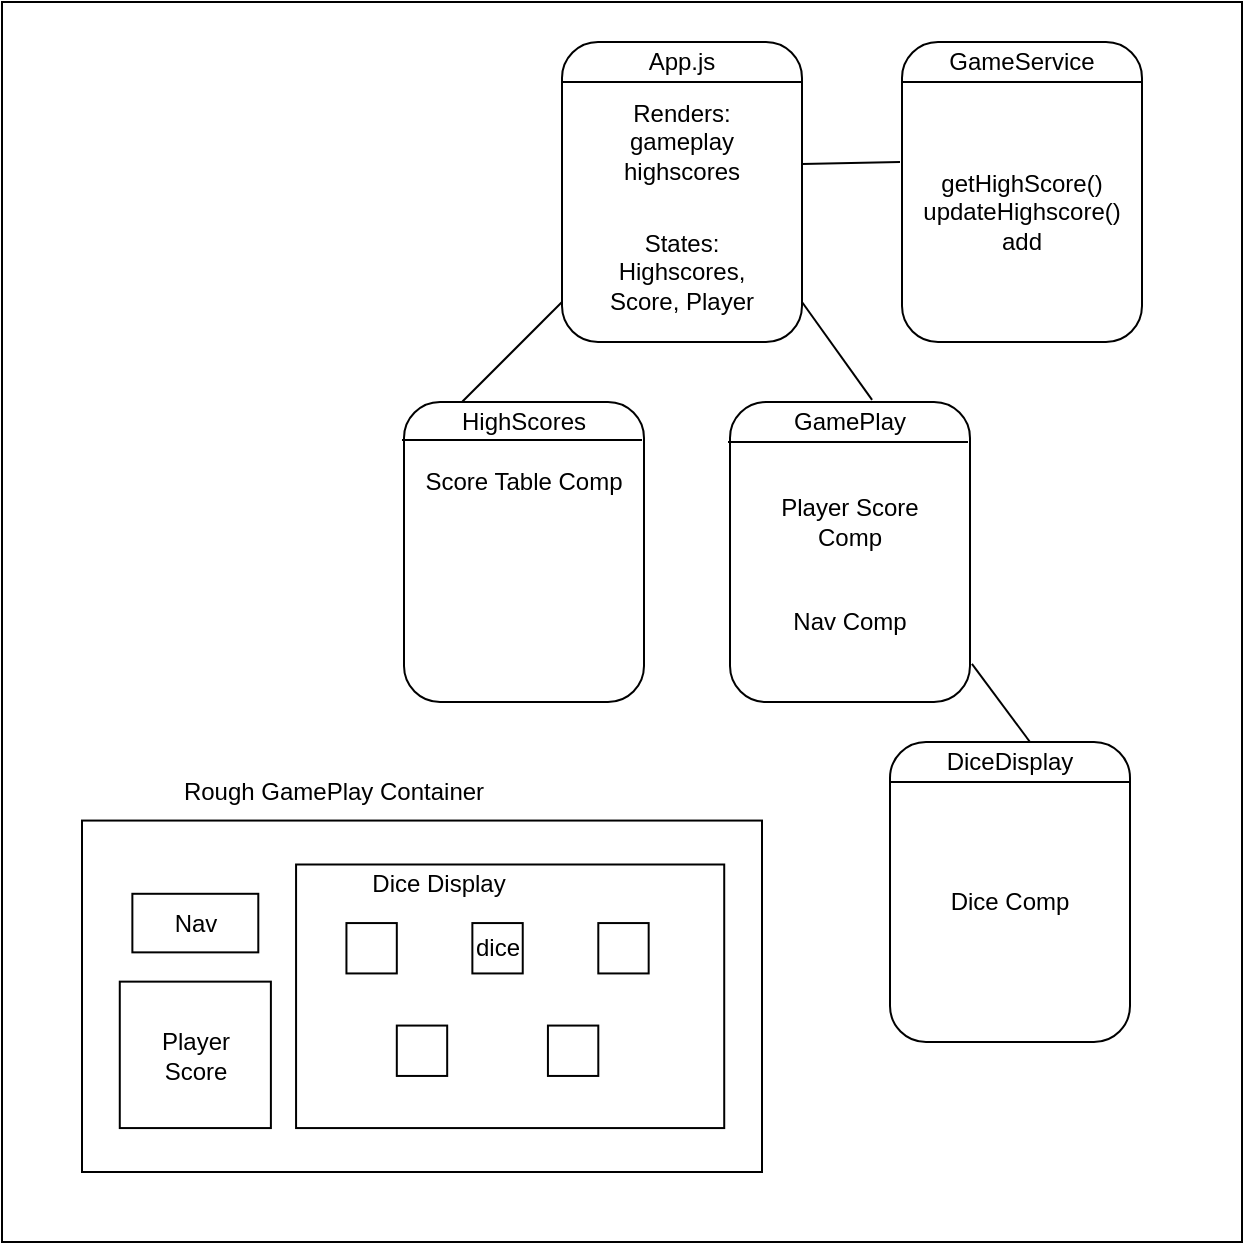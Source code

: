 <mxfile version="14.1.8" type="device"><diagram id="h674NvfPal0Qp5egRdKY" name="Page-1"><mxGraphModel dx="1773" dy="613" grid="1" gridSize="10" guides="1" tooltips="1" connect="1" arrows="1" fold="1" page="1" pageScale="1" pageWidth="827" pageHeight="1169" math="0" shadow="0"><root><mxCell id="0"/><mxCell id="1" parent="0"/><mxCell id="Lk4UsY7rmJpW2n_kWsCr-55" value="" style="group" vertex="1" connectable="0" parent="1"><mxGeometry x="-10" y="50" width="620" height="620" as="geometry"/></mxCell><mxCell id="Lk4UsY7rmJpW2n_kWsCr-46" value="" style="whiteSpace=wrap;html=1;aspect=fixed;" vertex="1" parent="Lk4UsY7rmJpW2n_kWsCr-55"><mxGeometry width="620" height="620" as="geometry"/></mxCell><mxCell id="Lk4UsY7rmJpW2n_kWsCr-43" value="" style="group" vertex="1" connectable="0" parent="Lk4UsY7rmJpW2n_kWsCr-55"><mxGeometry x="40" y="380" width="340" height="205" as="geometry"/></mxCell><mxCell id="Lk4UsY7rmJpW2n_kWsCr-41" value="" style="group" vertex="1" connectable="0" parent="Lk4UsY7rmJpW2n_kWsCr-43"><mxGeometry y="29.286" width="340" height="175.714" as="geometry"/></mxCell><mxCell id="Lk4UsY7rmJpW2n_kWsCr-15" value="" style="rounded=0;whiteSpace=wrap;html=1;" vertex="1" parent="Lk4UsY7rmJpW2n_kWsCr-41"><mxGeometry width="340" height="175.714" as="geometry"/></mxCell><mxCell id="Lk4UsY7rmJpW2n_kWsCr-16" value="" style="rounded=0;whiteSpace=wrap;html=1;" vertex="1" parent="Lk4UsY7rmJpW2n_kWsCr-41"><mxGeometry x="107.037" y="21.964" width="214.074" height="131.786" as="geometry"/></mxCell><mxCell id="Lk4UsY7rmJpW2n_kWsCr-17" value="" style="rounded=0;whiteSpace=wrap;html=1;" vertex="1" parent="Lk4UsY7rmJpW2n_kWsCr-41"><mxGeometry x="18.889" y="80.536" width="75.556" height="73.214" as="geometry"/></mxCell><mxCell id="Lk4UsY7rmJpW2n_kWsCr-19" value="" style="rounded=0;whiteSpace=wrap;html=1;" vertex="1" parent="Lk4UsY7rmJpW2n_kWsCr-41"><mxGeometry x="25.185" y="36.607" width="62.963" height="29.286" as="geometry"/></mxCell><mxCell id="Lk4UsY7rmJpW2n_kWsCr-20" value="" style="whiteSpace=wrap;html=1;aspect=fixed;" vertex="1" parent="Lk4UsY7rmJpW2n_kWsCr-41"><mxGeometry x="132.222" y="51.25" width="25.185" height="25.185" as="geometry"/></mxCell><mxCell id="Lk4UsY7rmJpW2n_kWsCr-21" value="" style="whiteSpace=wrap;html=1;aspect=fixed;" vertex="1" parent="Lk4UsY7rmJpW2n_kWsCr-41"><mxGeometry x="157.407" y="102.5" width="25.185" height="25.185" as="geometry"/></mxCell><mxCell id="Lk4UsY7rmJpW2n_kWsCr-22" value="" style="whiteSpace=wrap;html=1;aspect=fixed;" vertex="1" parent="Lk4UsY7rmJpW2n_kWsCr-41"><mxGeometry x="232.963" y="102.5" width="25.185" height="25.185" as="geometry"/></mxCell><mxCell id="Lk4UsY7rmJpW2n_kWsCr-23" value="" style="whiteSpace=wrap;html=1;aspect=fixed;" vertex="1" parent="Lk4UsY7rmJpW2n_kWsCr-41"><mxGeometry x="258.148" y="51.25" width="25.185" height="25.185" as="geometry"/></mxCell><mxCell id="Lk4UsY7rmJpW2n_kWsCr-24" value="" style="whiteSpace=wrap;html=1;aspect=fixed;" vertex="1" parent="Lk4UsY7rmJpW2n_kWsCr-41"><mxGeometry x="195.185" y="51.25" width="25.185" height="25.185" as="geometry"/></mxCell><mxCell id="Lk4UsY7rmJpW2n_kWsCr-47" value="dice" style="text;html=1;strokeColor=none;fillColor=none;align=center;verticalAlign=middle;whiteSpace=wrap;rounded=0;" vertex="1" parent="Lk4UsY7rmJpW2n_kWsCr-41"><mxGeometry x="187.78" y="53.844" width="40" height="20" as="geometry"/></mxCell><mxCell id="Lk4UsY7rmJpW2n_kWsCr-48" value="Nav" style="text;html=1;strokeColor=none;fillColor=none;align=center;verticalAlign=middle;whiteSpace=wrap;rounded=0;" vertex="1" parent="Lk4UsY7rmJpW2n_kWsCr-41"><mxGeometry x="36.67" y="41.254" width="40" height="20" as="geometry"/></mxCell><mxCell id="Lk4UsY7rmJpW2n_kWsCr-49" value="Player&lt;br&gt;Score" style="text;html=1;strokeColor=none;fillColor=none;align=center;verticalAlign=middle;whiteSpace=wrap;rounded=0;" vertex="1" parent="Lk4UsY7rmJpW2n_kWsCr-41"><mxGeometry x="36.67" y="107.684" width="40" height="20" as="geometry"/></mxCell><mxCell id="Lk4UsY7rmJpW2n_kWsCr-54" value="Dice Display" style="text;html=1;strokeColor=none;fillColor=none;align=center;verticalAlign=middle;whiteSpace=wrap;rounded=0;" vertex="1" parent="Lk4UsY7rmJpW2n_kWsCr-41"><mxGeometry x="107.04" y="21.25" width="142.96" height="20" as="geometry"/></mxCell><mxCell id="Lk4UsY7rmJpW2n_kWsCr-42" value="Rough GamePlay Container" style="text;html=1;strokeColor=none;fillColor=none;align=center;verticalAlign=middle;whiteSpace=wrap;rounded=0;" vertex="1" parent="Lk4UsY7rmJpW2n_kWsCr-43"><mxGeometry width="251.852" height="29.286" as="geometry"/></mxCell><mxCell id="Lk4UsY7rmJpW2n_kWsCr-44" value="" style="group;fontStyle=4" vertex="1" connectable="0" parent="Lk4UsY7rmJpW2n_kWsCr-55"><mxGeometry x="200" y="20" width="370" height="330" as="geometry"/></mxCell><mxCell id="Lk4UsY7rmJpW2n_kWsCr-34" value="" style="group" vertex="1" connectable="0" parent="Lk4UsY7rmJpW2n_kWsCr-44"><mxGeometry x="80" width="120" height="150" as="geometry"/></mxCell><mxCell id="Lk4UsY7rmJpW2n_kWsCr-1" value="" style="rounded=1;whiteSpace=wrap;html=1;" vertex="1" parent="Lk4UsY7rmJpW2n_kWsCr-34"><mxGeometry width="120" height="150" as="geometry"/></mxCell><mxCell id="Lk4UsY7rmJpW2n_kWsCr-2" value="App.js" style="text;html=1;strokeColor=none;fillColor=none;align=center;verticalAlign=middle;whiteSpace=wrap;rounded=0;" vertex="1" parent="Lk4UsY7rmJpW2n_kWsCr-34"><mxGeometry x="40" width="40" height="20" as="geometry"/></mxCell><mxCell id="Lk4UsY7rmJpW2n_kWsCr-9" value="" style="endArrow=none;html=1;" edge="1" parent="Lk4UsY7rmJpW2n_kWsCr-34"><mxGeometry width="50" height="50" relative="1" as="geometry"><mxPoint y="20" as="sourcePoint"/><mxPoint x="120" y="20" as="targetPoint"/></mxGeometry></mxCell><mxCell id="Lk4UsY7rmJpW2n_kWsCr-31" value="Renders: gameplay&lt;br&gt;highscores" style="text;html=1;strokeColor=none;fillColor=none;align=center;verticalAlign=middle;whiteSpace=wrap;rounded=0;" vertex="1" parent="Lk4UsY7rmJpW2n_kWsCr-34"><mxGeometry x="10" y="40" width="100" height="20" as="geometry"/></mxCell><mxCell id="Lk4UsY7rmJpW2n_kWsCr-33" value="States: Highscores,&lt;br&gt;Score, Player" style="text;html=1;strokeColor=none;fillColor=none;align=center;verticalAlign=middle;whiteSpace=wrap;rounded=0;" vertex="1" parent="Lk4UsY7rmJpW2n_kWsCr-34"><mxGeometry x="10" y="90" width="100" height="50" as="geometry"/></mxCell><mxCell id="Lk4UsY7rmJpW2n_kWsCr-40" value="" style="endArrow=none;html=1;exitX=0.592;exitY=-0.007;exitDx=0;exitDy=0;exitPerimeter=0;" edge="1" parent="Lk4UsY7rmJpW2n_kWsCr-34" source="Lk4UsY7rmJpW2n_kWsCr-12"><mxGeometry width="50" height="50" relative="1" as="geometry"><mxPoint x="70" y="180" as="sourcePoint"/><mxPoint x="120" y="130" as="targetPoint"/></mxGeometry></mxCell><mxCell id="Lk4UsY7rmJpW2n_kWsCr-35" value="" style="group" vertex="1" connectable="0" parent="Lk4UsY7rmJpW2n_kWsCr-44"><mxGeometry y="180" width="121" height="150" as="geometry"/></mxCell><mxCell id="Lk4UsY7rmJpW2n_kWsCr-7" value="" style="rounded=1;whiteSpace=wrap;html=1;" vertex="1" parent="Lk4UsY7rmJpW2n_kWsCr-35"><mxGeometry x="1" width="120" height="150" as="geometry"/></mxCell><mxCell id="Lk4UsY7rmJpW2n_kWsCr-4" value="HighScores" style="text;html=1;strokeColor=none;fillColor=none;align=center;verticalAlign=middle;whiteSpace=wrap;rounded=0;" vertex="1" parent="Lk4UsY7rmJpW2n_kWsCr-35"><mxGeometry x="41" width="40" height="20" as="geometry"/></mxCell><mxCell id="Lk4UsY7rmJpW2n_kWsCr-8" value="" style="endArrow=none;html=1;" edge="1" parent="Lk4UsY7rmJpW2n_kWsCr-35"><mxGeometry width="50" height="50" relative="1" as="geometry"><mxPoint y="19" as="sourcePoint"/><mxPoint x="120" y="19" as="targetPoint"/></mxGeometry></mxCell><mxCell id="Lk4UsY7rmJpW2n_kWsCr-30" value="Score Table Comp" style="text;html=1;strokeColor=none;fillColor=none;align=center;verticalAlign=middle;whiteSpace=wrap;rounded=0;" vertex="1" parent="Lk4UsY7rmJpW2n_kWsCr-35"><mxGeometry x="1" y="30" width="120" height="20" as="geometry"/></mxCell><mxCell id="Lk4UsY7rmJpW2n_kWsCr-36" value="" style="group;container=1;" vertex="1" connectable="0" parent="Lk4UsY7rmJpW2n_kWsCr-44"><mxGeometry x="163" y="180" width="121" height="150" as="geometry"/></mxCell><mxCell id="Lk4UsY7rmJpW2n_kWsCr-12" value="" style="rounded=1;whiteSpace=wrap;html=1;" vertex="1" parent="Lk4UsY7rmJpW2n_kWsCr-36"><mxGeometry x="1" width="120" height="150" as="geometry"/></mxCell><mxCell id="Lk4UsY7rmJpW2n_kWsCr-13" value="GamePlay" style="text;html=1;strokeColor=none;fillColor=none;align=center;verticalAlign=middle;whiteSpace=wrap;rounded=0;" vertex="1" parent="Lk4UsY7rmJpW2n_kWsCr-36"><mxGeometry x="41" width="40" height="20" as="geometry"/></mxCell><mxCell id="Lk4UsY7rmJpW2n_kWsCr-28" value="Player Score&lt;br&gt;Comp" style="text;html=1;strokeColor=none;fillColor=none;align=center;verticalAlign=middle;whiteSpace=wrap;rounded=0;" vertex="1" parent="Lk4UsY7rmJpW2n_kWsCr-36"><mxGeometry x="21" y="50" width="80" height="20" as="geometry"/></mxCell><mxCell id="Lk4UsY7rmJpW2n_kWsCr-29" value="Nav Comp" style="text;html=1;strokeColor=none;fillColor=none;align=center;verticalAlign=middle;whiteSpace=wrap;rounded=0;" vertex="1" parent="Lk4UsY7rmJpW2n_kWsCr-36"><mxGeometry x="21" y="100" width="80" height="20" as="geometry"/></mxCell><mxCell id="Lk4UsY7rmJpW2n_kWsCr-51" value="" style="endArrow=none;html=1;" edge="1" parent="Lk4UsY7rmJpW2n_kWsCr-36"><mxGeometry width="50" height="50" relative="1" as="geometry"><mxPoint y="20" as="sourcePoint"/><mxPoint x="120" y="20" as="targetPoint"/></mxGeometry></mxCell><mxCell id="Lk4UsY7rmJpW2n_kWsCr-38" value="" style="group" vertex="1" connectable="0" parent="Lk4UsY7rmJpW2n_kWsCr-44"><mxGeometry x="250" width="120" height="150" as="geometry"/></mxCell><mxCell id="Lk4UsY7rmJpW2n_kWsCr-5" value="" style="rounded=1;whiteSpace=wrap;html=1;" vertex="1" parent="Lk4UsY7rmJpW2n_kWsCr-38"><mxGeometry width="120" height="150" as="geometry"/></mxCell><mxCell id="Lk4UsY7rmJpW2n_kWsCr-6" value="GameService" style="text;html=1;strokeColor=none;fillColor=none;align=center;verticalAlign=middle;whiteSpace=wrap;rounded=0;" vertex="1" parent="Lk4UsY7rmJpW2n_kWsCr-38"><mxGeometry x="40" width="40" height="20" as="geometry"/></mxCell><mxCell id="Lk4UsY7rmJpW2n_kWsCr-10" value="" style="endArrow=none;html=1;" edge="1" parent="Lk4UsY7rmJpW2n_kWsCr-38"><mxGeometry width="50" height="50" relative="1" as="geometry"><mxPoint y="20" as="sourcePoint"/><mxPoint x="120" y="20" as="targetPoint"/></mxGeometry></mxCell><mxCell id="Lk4UsY7rmJpW2n_kWsCr-11" value="getHighScore()&lt;br&gt;updateHighscore()&lt;br&gt;add" style="text;html=1;strokeColor=none;fillColor=none;align=center;verticalAlign=middle;whiteSpace=wrap;rounded=0;" vertex="1" parent="Lk4UsY7rmJpW2n_kWsCr-38"><mxGeometry x="10" y="30" width="100" height="110" as="geometry"/></mxCell><mxCell id="Lk4UsY7rmJpW2n_kWsCr-39" value="" style="endArrow=none;html=1;" edge="1" parent="Lk4UsY7rmJpW2n_kWsCr-44"><mxGeometry width="50" height="50" relative="1" as="geometry"><mxPoint x="30" y="180" as="sourcePoint"/><mxPoint x="80" y="130" as="targetPoint"/></mxGeometry></mxCell><mxCell id="Lk4UsY7rmJpW2n_kWsCr-45" value="" style="endArrow=none;html=1;exitX=1;exitY=0.407;exitDx=0;exitDy=0;exitPerimeter=0;" edge="1" parent="Lk4UsY7rmJpW2n_kWsCr-44" source="Lk4UsY7rmJpW2n_kWsCr-1"><mxGeometry width="50" height="50" relative="1" as="geometry"><mxPoint x="199" y="110" as="sourcePoint"/><mxPoint x="249" y="60" as="targetPoint"/></mxGeometry></mxCell><mxCell id="Lk4UsY7rmJpW2n_kWsCr-50" value="" style="rounded=1;whiteSpace=wrap;html=1;" vertex="1" parent="Lk4UsY7rmJpW2n_kWsCr-55"><mxGeometry x="444" y="370" width="120" height="150" as="geometry"/></mxCell><mxCell id="Lk4UsY7rmJpW2n_kWsCr-14" value="" style="endArrow=none;html=1;" edge="1" parent="Lk4UsY7rmJpW2n_kWsCr-55"><mxGeometry width="50" height="50" relative="1" as="geometry"><mxPoint x="444" y="390" as="sourcePoint"/><mxPoint x="564" y="390" as="targetPoint"/></mxGeometry></mxCell><mxCell id="Lk4UsY7rmJpW2n_kWsCr-52" value="DiceDisplay" style="text;html=1;strokeColor=none;fillColor=none;align=center;verticalAlign=middle;whiteSpace=wrap;rounded=0;" vertex="1" parent="Lk4UsY7rmJpW2n_kWsCr-55"><mxGeometry x="484" y="370" width="40" height="20" as="geometry"/></mxCell><mxCell id="Lk4UsY7rmJpW2n_kWsCr-27" value="Dice Comp" style="text;html=1;strokeColor=none;fillColor=none;align=center;verticalAlign=middle;whiteSpace=wrap;rounded=0;" vertex="1" parent="Lk4UsY7rmJpW2n_kWsCr-55"><mxGeometry x="464" y="440" width="80" height="20" as="geometry"/></mxCell><mxCell id="Lk4UsY7rmJpW2n_kWsCr-53" value="" style="endArrow=none;html=1;entryX=1.008;entryY=0.873;entryDx=0;entryDy=0;entryPerimeter=0;exitX=0.75;exitY=0;exitDx=0;exitDy=0;" edge="1" parent="Lk4UsY7rmJpW2n_kWsCr-55" source="Lk4UsY7rmJpW2n_kWsCr-52" target="Lk4UsY7rmJpW2n_kWsCr-12"><mxGeometry width="50" height="50" relative="1" as="geometry"><mxPoint x="270" y="330" as="sourcePoint"/><mxPoint x="320" y="280" as="targetPoint"/></mxGeometry></mxCell></root></mxGraphModel></diagram></mxfile>